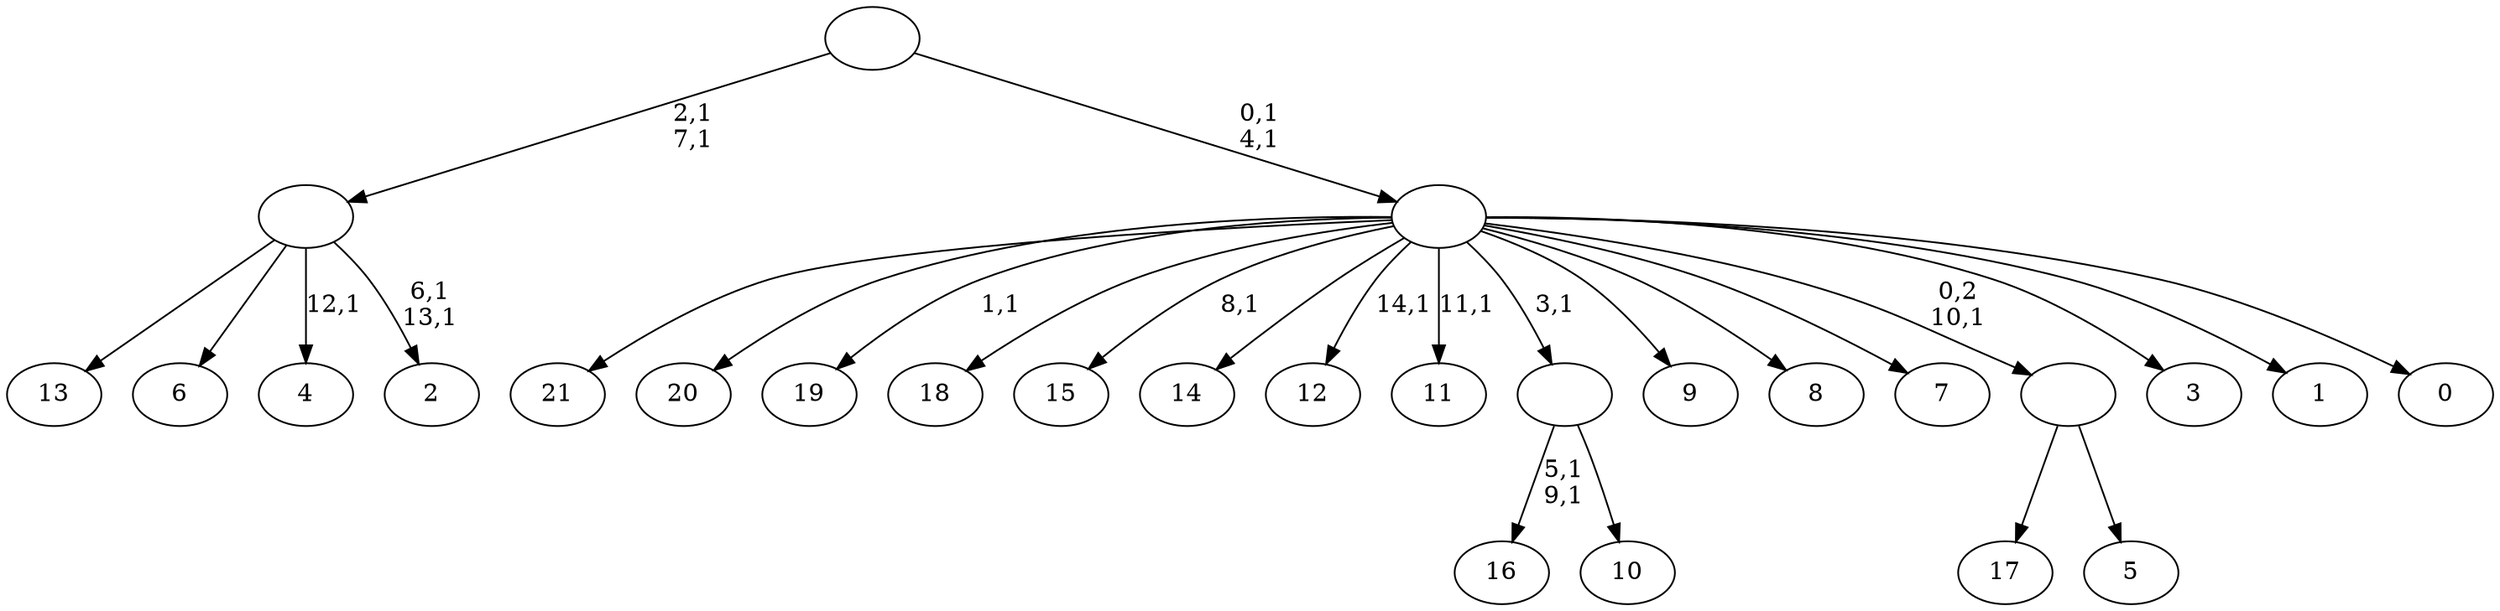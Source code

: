 digraph T {
	37 [label="21"]
	36 [label="20"]
	35 [label="19"]
	33 [label="18"]
	32 [label="17"]
	31 [label="16"]
	28 [label="15"]
	26 [label="14"]
	25 [label="13"]
	24 [label="12"]
	22 [label="11"]
	20 [label="10"]
	19 [label=""]
	18 [label="9"]
	17 [label="8"]
	16 [label="7"]
	15 [label="6"]
	14 [label="5"]
	13 [label=""]
	12 [label="4"]
	10 [label="3"]
	9 [label="2"]
	6 [label=""]
	4 [label="1"]
	3 [label="0"]
	2 [label=""]
	0 [label=""]
	19 -> 31 [label="5,1\n9,1"]
	19 -> 20 [label=""]
	13 -> 32 [label=""]
	13 -> 14 [label=""]
	6 -> 9 [label="6,1\n13,1"]
	6 -> 12 [label="12,1"]
	6 -> 25 [label=""]
	6 -> 15 [label=""]
	2 -> 22 [label="11,1"]
	2 -> 24 [label="14,1"]
	2 -> 28 [label="8,1"]
	2 -> 35 [label="1,1"]
	2 -> 37 [label=""]
	2 -> 36 [label=""]
	2 -> 33 [label=""]
	2 -> 26 [label=""]
	2 -> 19 [label="3,1"]
	2 -> 18 [label=""]
	2 -> 17 [label=""]
	2 -> 16 [label=""]
	2 -> 13 [label="0,2\n10,1"]
	2 -> 10 [label=""]
	2 -> 4 [label=""]
	2 -> 3 [label=""]
	0 -> 2 [label="0,1\n4,1"]
	0 -> 6 [label="2,1\n7,1"]
}
